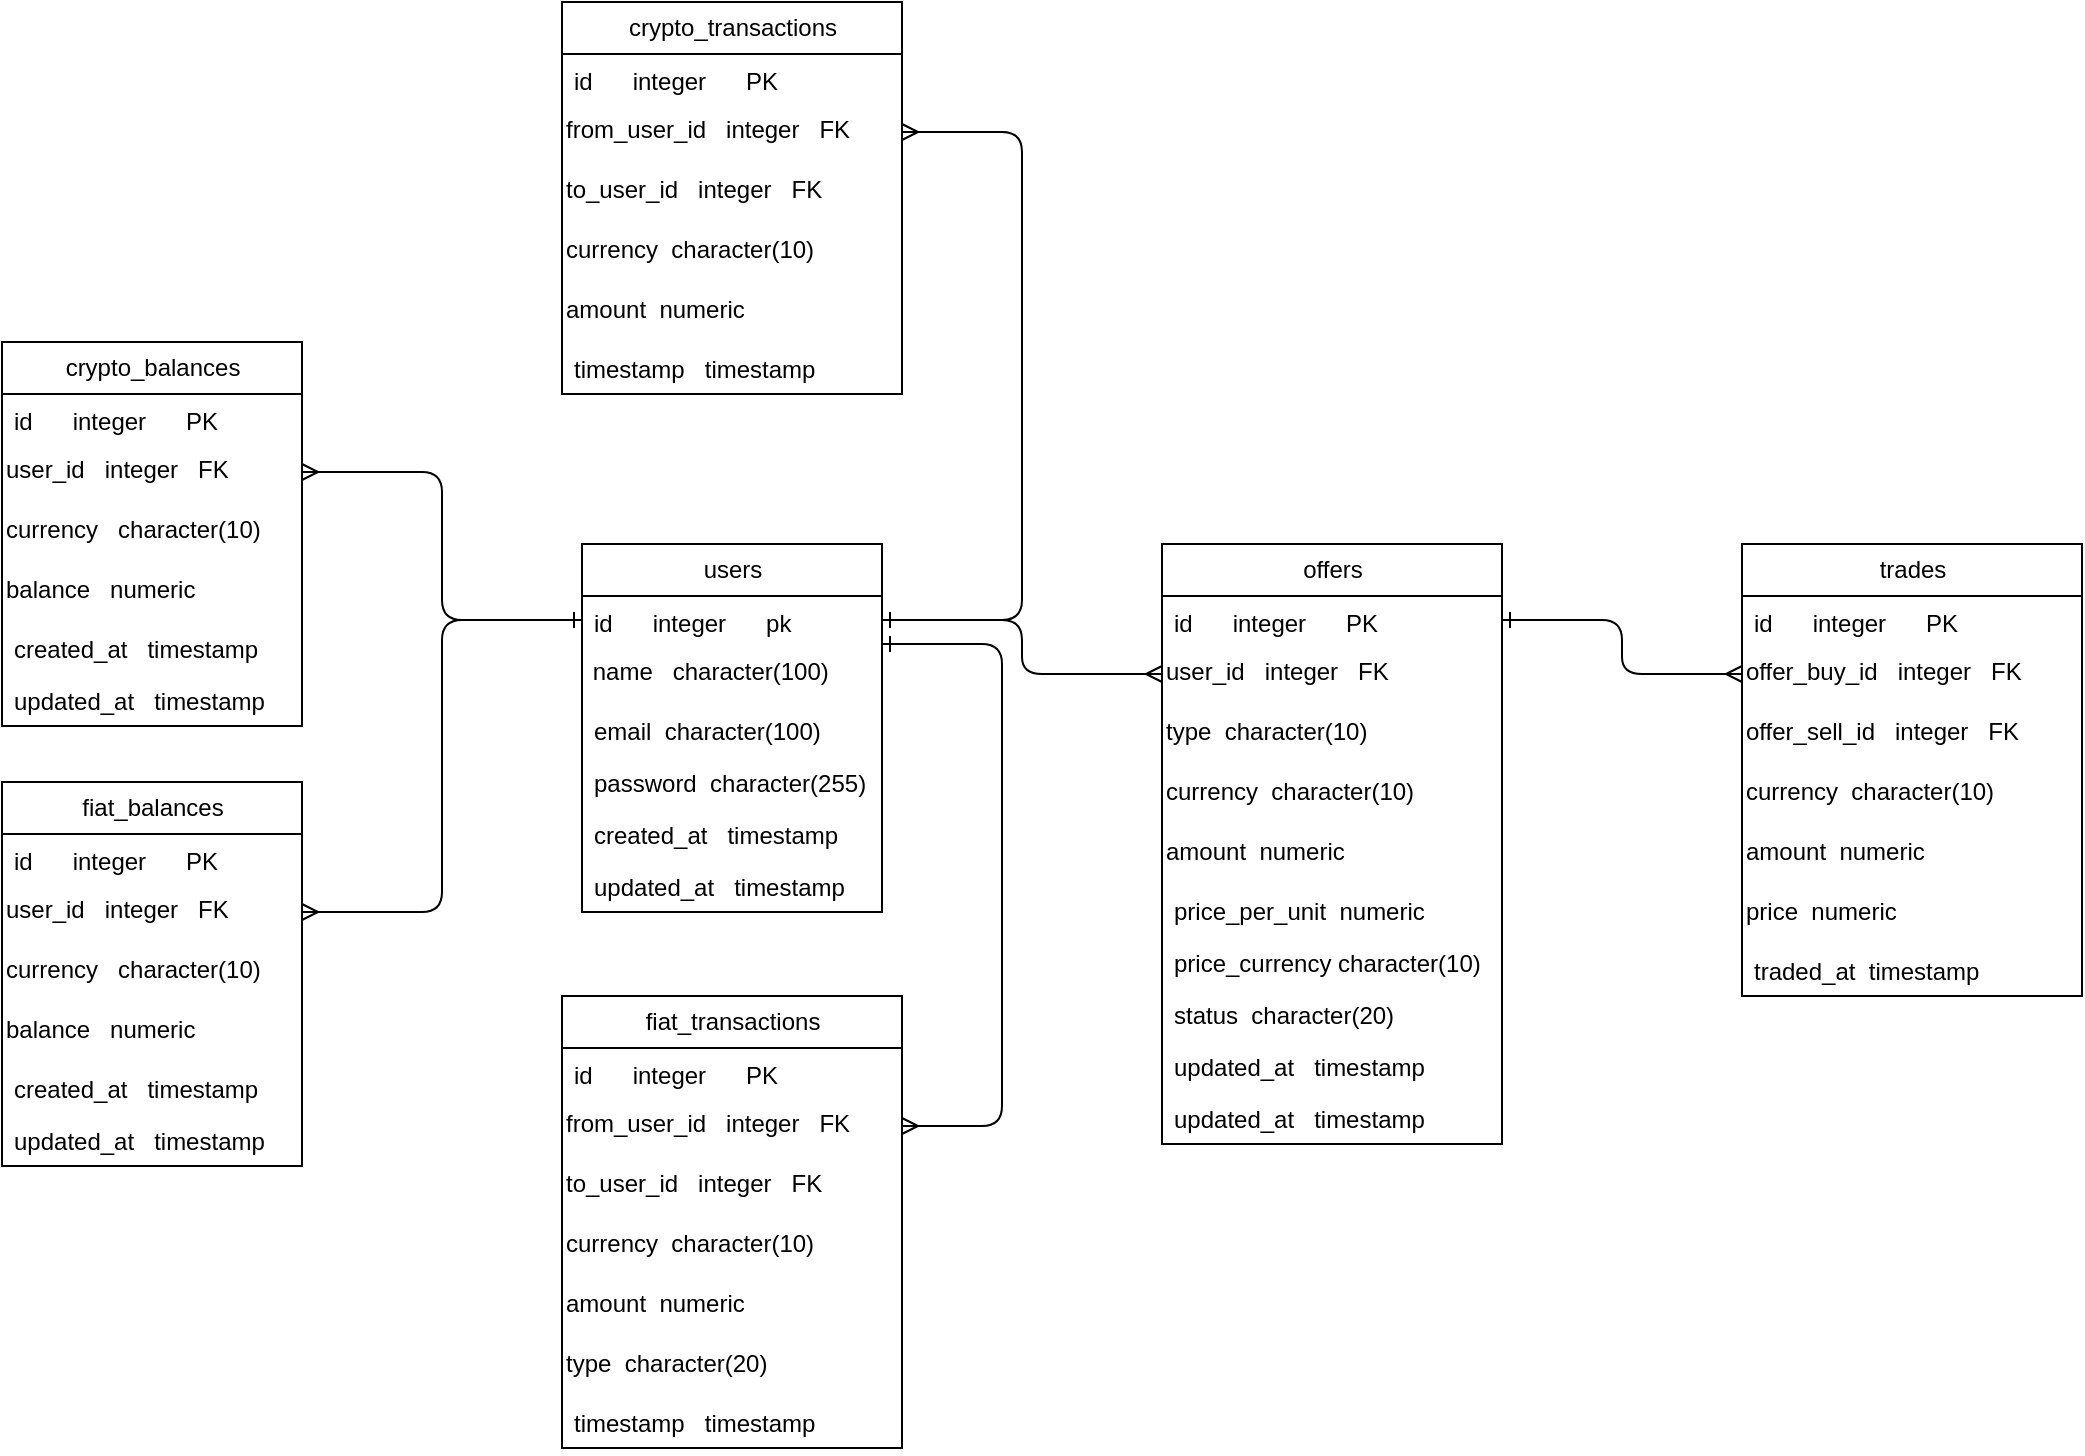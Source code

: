 <mxfile>
    <diagram id="tuGNhOy0ELro_hJdkqRt" name="Page-1">
        <mxGraphModel dx="2005" dy="1923" grid="1" gridSize="10" guides="1" tooltips="1" connect="1" arrows="1" fold="1" page="1" pageScale="1" pageWidth="850" pageHeight="1100" math="0" shadow="0">
            <root>
                <mxCell id="0"/>
                <mxCell id="1" parent="0"/>
                <mxCell id="2" value="users" style="swimlane;fontStyle=0;childLayout=stackLayout;horizontal=1;startSize=26;fillColor=none;horizontalStack=0;resizeParent=1;resizeParentMax=0;resizeLast=0;collapsible=1;marginBottom=0;html=1;" parent="1" vertex="1">
                    <mxGeometry x="20" y="181" width="150" height="184" as="geometry">
                        <mxRectangle x="50" y="170" width="70" height="30" as="alternateBounds"/>
                    </mxGeometry>
                </mxCell>
                <mxCell id="3" value="&lt;span&gt;&lt;/span&gt;&lt;span&gt;&lt;/span&gt;&lt;span style=&quot;white-space:pre-wrap;&quot;&gt;id      integer      pk&lt;/span&gt;" style="text;strokeColor=none;fillColor=none;align=left;verticalAlign=top;spacingLeft=4;spacingRight=4;overflow=hidden;rotatable=0;points=[[0,0.5],[1,0.5]];portConstraint=eastwest;whiteSpace=wrap;html=1;" parent="2" vertex="1">
                    <mxGeometry y="26" width="150" height="24" as="geometry"/>
                </mxCell>
                <mxCell id="16" value="&lt;span&gt;&lt;/span&gt;&lt;span&gt;&lt;/span&gt;&lt;span style=&quot;white-space:pre-wrap;&quot;&gt; name   character(100)&lt;br&gt;&lt;/span&gt;" style="text;whiteSpace=wrap;html=1;" parent="2" vertex="1">
                    <mxGeometry y="50" width="150" height="30" as="geometry"/>
                </mxCell>
                <mxCell id="15" value="&lt;span&gt;&lt;/span&gt;&lt;span&gt;&lt;/span&gt;&lt;span style=&quot;white-space-collapse: preserve;&quot;&gt;email  character(100)&lt;br&gt;&lt;/span&gt;" style="text;strokeColor=none;fillColor=none;align=left;verticalAlign=top;spacingLeft=4;spacingRight=4;overflow=hidden;rotatable=0;points=[[0,0.5],[1,0.5]];portConstraint=eastwest;whiteSpace=wrap;html=1;" parent="2" vertex="1">
                    <mxGeometry y="80" width="150" height="26" as="geometry"/>
                </mxCell>
                <mxCell id="4" value="&lt;span&gt;&lt;/span&gt;&lt;span&gt;&lt;/span&gt;&lt;span style=&quot;white-space-collapse: preserve;&quot;&gt;password  character(255)&lt;br&gt;&lt;/span&gt;" style="text;strokeColor=none;fillColor=none;align=left;verticalAlign=top;spacingLeft=4;spacingRight=4;overflow=hidden;rotatable=0;points=[[0,0.5],[1,0.5]];portConstraint=eastwest;whiteSpace=wrap;html=1;" parent="2" vertex="1">
                    <mxGeometry y="106" width="150" height="26" as="geometry"/>
                </mxCell>
                <mxCell id="14" value="created_at&amp;nbsp; &amp;nbsp;timestamp" style="text;strokeColor=none;fillColor=none;align=left;verticalAlign=top;spacingLeft=4;spacingRight=4;overflow=hidden;rotatable=0;points=[[0,0.5],[1,0.5]];portConstraint=eastwest;whiteSpace=wrap;html=1;" parent="2" vertex="1">
                    <mxGeometry y="132" width="150" height="26" as="geometry"/>
                </mxCell>
                <mxCell id="13" value="updated_at&amp;nbsp; &amp;nbsp;&lt;span style=&quot;color: rgb(0, 0, 0);&quot;&gt;timestamp&lt;/span&gt;" style="text;strokeColor=none;fillColor=none;align=left;verticalAlign=top;spacingLeft=4;spacingRight=4;overflow=hidden;rotatable=0;points=[[0,0.5],[1,0.5]];portConstraint=eastwest;whiteSpace=wrap;html=1;" parent="2" vertex="1">
                    <mxGeometry y="158" width="150" height="26" as="geometry"/>
                </mxCell>
                <mxCell id="58" value="offers" style="swimlane;fontStyle=0;childLayout=stackLayout;horizontal=1;startSize=26;fillColor=none;horizontalStack=0;resizeParent=1;resizeParentMax=0;resizeLast=0;collapsible=1;marginBottom=0;html=1;" parent="1" vertex="1">
                    <mxGeometry x="310" y="181" width="170" height="300" as="geometry">
                        <mxRectangle x="50" y="170" width="70" height="30" as="alternateBounds"/>
                    </mxGeometry>
                </mxCell>
                <mxCell id="59" value="&lt;span&gt;&lt;/span&gt;&lt;span&gt;&lt;/span&gt;&lt;span style=&quot;white-space:pre-wrap;&quot;&gt;id      integer      PK&lt;/span&gt;" style="text;strokeColor=none;fillColor=none;align=left;verticalAlign=top;spacingLeft=4;spacingRight=4;overflow=hidden;rotatable=0;points=[[0,0.5],[1,0.5]];portConstraint=eastwest;whiteSpace=wrap;html=1;" parent="58" vertex="1">
                    <mxGeometry y="26" width="170" height="24" as="geometry"/>
                </mxCell>
                <mxCell id="60" value="&lt;span&gt;&lt;/span&gt;&lt;span&gt;&lt;/span&gt;&lt;span style=&quot;white-space:pre-wrap;&quot;&gt;user_id   integer   FK&lt;br&gt;&lt;/span&gt;" style="text;whiteSpace=wrap;html=1;" parent="58" vertex="1">
                    <mxGeometry y="50" width="170" height="30" as="geometry"/>
                </mxCell>
                <mxCell id="61" value="&lt;span&gt;&lt;/span&gt;&lt;span style=&quot;white-space:pre-wrap;&quot;&gt;type  character(10)&lt;br&gt;&lt;/span&gt;" style="text;whiteSpace=wrap;html=1;" parent="58" vertex="1">
                    <mxGeometry y="80" width="170" height="30" as="geometry"/>
                </mxCell>
                <mxCell id="68" value="&lt;span&gt;&lt;/span&gt;&lt;span&gt;&lt;/span&gt;&lt;span style=&quot;white-space:pre-wrap;&quot;&gt;currency  character(10)&lt;br&gt;&lt;/span&gt;" style="text;whiteSpace=wrap;html=1;" parent="58" vertex="1">
                    <mxGeometry y="110" width="170" height="30" as="geometry"/>
                </mxCell>
                <mxCell id="69" value="&lt;span&gt;&lt;/span&gt;&lt;span style=&quot;white-space:pre-wrap;&quot;&gt;amount  numeric&lt;/span&gt;" style="text;whiteSpace=wrap;html=1;" parent="58" vertex="1">
                    <mxGeometry y="140" width="170" height="30" as="geometry"/>
                </mxCell>
                <mxCell id="66" value="price_per_unit&amp;nbsp; numeric" style="text;strokeColor=none;fillColor=none;align=left;verticalAlign=top;spacingLeft=4;spacingRight=4;overflow=hidden;rotatable=0;points=[[0,0.5],[1,0.5]];portConstraint=eastwest;whiteSpace=wrap;html=1;" parent="58" vertex="1">
                    <mxGeometry y="170" width="170" height="26" as="geometry"/>
                </mxCell>
                <mxCell id="67" value="price_currency character(10)" style="text;strokeColor=none;fillColor=none;align=left;verticalAlign=top;spacingLeft=4;spacingRight=4;overflow=hidden;rotatable=0;points=[[0,0.5],[1,0.5]];portConstraint=eastwest;whiteSpace=wrap;html=1;" parent="58" vertex="1">
                    <mxGeometry y="196" width="170" height="26" as="geometry"/>
                </mxCell>
                <mxCell id="116" value="status&amp;nbsp; character(20)" style="text;strokeColor=none;fillColor=none;align=left;verticalAlign=top;spacingLeft=4;spacingRight=4;overflow=hidden;rotatable=0;points=[[0,0.5],[1,0.5]];portConstraint=eastwest;whiteSpace=wrap;html=1;" vertex="1" parent="58">
                    <mxGeometry y="222" width="170" height="26" as="geometry"/>
                </mxCell>
                <mxCell id="118" value="updated_at&amp;nbsp; &amp;nbsp;&lt;span style=&quot;color: rgb(0, 0, 0);&quot;&gt;timestamp&lt;/span&gt;" style="text;strokeColor=none;fillColor=none;align=left;verticalAlign=top;spacingLeft=4;spacingRight=4;overflow=hidden;rotatable=0;points=[[0,0.5],[1,0.5]];portConstraint=eastwest;whiteSpace=wrap;html=1;" vertex="1" parent="58">
                    <mxGeometry y="248" width="170" height="26" as="geometry"/>
                </mxCell>
                <mxCell id="117" value="updated_at&amp;nbsp; &amp;nbsp;&lt;span style=&quot;color: rgb(0, 0, 0);&quot;&gt;timestamp&lt;/span&gt;" style="text;strokeColor=none;fillColor=none;align=left;verticalAlign=top;spacingLeft=4;spacingRight=4;overflow=hidden;rotatable=0;points=[[0,0.5],[1,0.5]];portConstraint=eastwest;whiteSpace=wrap;html=1;" vertex="1" parent="58">
                    <mxGeometry y="274" width="170" height="26" as="geometry"/>
                </mxCell>
                <mxCell id="109" value="crypto_balances" style="swimlane;fontStyle=0;childLayout=stackLayout;horizontal=1;startSize=26;fillColor=none;horizontalStack=0;resizeParent=1;resizeParentMax=0;resizeLast=0;collapsible=1;marginBottom=0;html=1;" vertex="1" parent="1">
                    <mxGeometry x="-270" y="80" width="150" height="192" as="geometry">
                        <mxRectangle x="50" y="170" width="70" height="30" as="alternateBounds"/>
                    </mxGeometry>
                </mxCell>
                <mxCell id="110" value="&lt;span&gt;&lt;/span&gt;&lt;span&gt;&lt;/span&gt;&lt;span style=&quot;white-space:pre-wrap;&quot;&gt;id      integer      PK&lt;/span&gt;" style="text;strokeColor=none;fillColor=none;align=left;verticalAlign=top;spacingLeft=4;spacingRight=4;overflow=hidden;rotatable=0;points=[[0,0.5],[1,0.5]];portConstraint=eastwest;whiteSpace=wrap;html=1;" vertex="1" parent="109">
                    <mxGeometry y="26" width="150" height="24" as="geometry"/>
                </mxCell>
                <mxCell id="111" value="&lt;span&gt;&lt;/span&gt;&lt;span style=&quot;white-space:pre-wrap;&quot;&gt;user_id   integer   FK&lt;/span&gt;" style="text;whiteSpace=wrap;html=1;" vertex="1" parent="109">
                    <mxGeometry y="50" width="150" height="30" as="geometry"/>
                </mxCell>
                <mxCell id="112" value="&lt;span&gt;&lt;/span&gt;&lt;span&gt;&lt;/span&gt;&lt;span style=&quot;white-space:pre-wrap;&quot;&gt;currency   character(10)&lt;br&gt;&lt;/span&gt;" style="text;whiteSpace=wrap;html=1;" vertex="1" parent="109">
                    <mxGeometry y="80" width="150" height="30" as="geometry"/>
                </mxCell>
                <mxCell id="113" value="&lt;span&gt;&lt;/span&gt;&lt;span&gt;&lt;/span&gt;&lt;span style=&quot;white-space:pre-wrap;&quot;&gt;balance   numeric&lt;br&gt;&lt;br&gt;&lt;/span&gt;" style="text;whiteSpace=wrap;html=1;" vertex="1" parent="109">
                    <mxGeometry y="110" width="150" height="30" as="geometry"/>
                </mxCell>
                <mxCell id="114" value="created_at&amp;nbsp; &amp;nbsp;&lt;span style=&quot;color: rgb(0, 0, 0);&quot;&gt;timestamp&lt;/span&gt;" style="text;strokeColor=none;fillColor=none;align=left;verticalAlign=top;spacingLeft=4;spacingRight=4;overflow=hidden;rotatable=0;points=[[0,0.5],[1,0.5]];portConstraint=eastwest;whiteSpace=wrap;html=1;" vertex="1" parent="109">
                    <mxGeometry y="140" width="150" height="26" as="geometry"/>
                </mxCell>
                <mxCell id="115" value="updated_at&amp;nbsp; &amp;nbsp;&lt;span style=&quot;color: rgb(0, 0, 0);&quot;&gt;timestamp&lt;/span&gt;" style="text;strokeColor=none;fillColor=none;align=left;verticalAlign=top;spacingLeft=4;spacingRight=4;overflow=hidden;rotatable=0;points=[[0,0.5],[1,0.5]];portConstraint=eastwest;whiteSpace=wrap;html=1;" vertex="1" parent="109">
                    <mxGeometry y="166" width="150" height="26" as="geometry"/>
                </mxCell>
                <mxCell id="119" value="fiat_transactions" style="swimlane;fontStyle=0;childLayout=stackLayout;horizontal=1;startSize=26;fillColor=none;horizontalStack=0;resizeParent=1;resizeParentMax=0;resizeLast=0;collapsible=1;marginBottom=0;html=1;" vertex="1" parent="1">
                    <mxGeometry x="10" y="407" width="170" height="226" as="geometry">
                        <mxRectangle x="50" y="170" width="70" height="30" as="alternateBounds"/>
                    </mxGeometry>
                </mxCell>
                <mxCell id="120" value="&lt;span&gt;&lt;/span&gt;&lt;span&gt;&lt;/span&gt;&lt;span style=&quot;white-space:pre-wrap;&quot;&gt;id      integer      PK&lt;/span&gt;" style="text;strokeColor=none;fillColor=none;align=left;verticalAlign=top;spacingLeft=4;spacingRight=4;overflow=hidden;rotatable=0;points=[[0,0.5],[1,0.5]];portConstraint=eastwest;whiteSpace=wrap;html=1;" vertex="1" parent="119">
                    <mxGeometry y="26" width="170" height="24" as="geometry"/>
                </mxCell>
                <mxCell id="121" value="&lt;span&gt;&lt;/span&gt;&lt;span&gt;&lt;/span&gt;&lt;span style=&quot;white-space:pre-wrap;&quot;&gt;from_user_id   integer   FK&lt;br&gt;&lt;/span&gt;" style="text;whiteSpace=wrap;html=1;" vertex="1" parent="119">
                    <mxGeometry y="50" width="170" height="30" as="geometry"/>
                </mxCell>
                <mxCell id="130" value="&lt;span&gt;&lt;/span&gt;&lt;span style=&quot;white-space:pre-wrap;&quot;&gt;to_user_id   integer   FK&lt;br&gt;&lt;/span&gt;" style="text;whiteSpace=wrap;html=1;" vertex="1" parent="119">
                    <mxGeometry y="80" width="170" height="30" as="geometry"/>
                </mxCell>
                <mxCell id="123" value="&lt;span&gt;&lt;/span&gt;&lt;span&gt;&lt;/span&gt;&lt;span style=&quot;white-space:pre-wrap;&quot;&gt;currency  character(10)&lt;br&gt;&lt;/span&gt;" style="text;whiteSpace=wrap;html=1;" vertex="1" parent="119">
                    <mxGeometry y="110" width="170" height="30" as="geometry"/>
                </mxCell>
                <mxCell id="124" value="&lt;span&gt;&lt;/span&gt;&lt;span style=&quot;white-space:pre-wrap;&quot;&gt;amount  numeric&lt;/span&gt;" style="text;whiteSpace=wrap;html=1;" vertex="1" parent="119">
                    <mxGeometry y="140" width="170" height="30" as="geometry"/>
                </mxCell>
                <mxCell id="122" value="&lt;span&gt;&lt;/span&gt;&lt;span style=&quot;white-space:pre-wrap;&quot;&gt;type  character(20)&lt;br&gt;&lt;/span&gt;" style="text;whiteSpace=wrap;html=1;" vertex="1" parent="119">
                    <mxGeometry y="170" width="170" height="30" as="geometry"/>
                </mxCell>
                <mxCell id="128" value="timestamp&amp;nbsp; &amp;nbsp;&lt;span style=&quot;color: rgb(0, 0, 0);&quot;&gt;timestamp&lt;/span&gt;" style="text;strokeColor=none;fillColor=none;align=left;verticalAlign=top;spacingLeft=4;spacingRight=4;overflow=hidden;rotatable=0;points=[[0,0.5],[1,0.5]];portConstraint=eastwest;whiteSpace=wrap;html=1;" vertex="1" parent="119">
                    <mxGeometry y="200" width="170" height="26" as="geometry"/>
                </mxCell>
                <mxCell id="131" value="crypto_transactions" style="swimlane;fontStyle=0;childLayout=stackLayout;horizontal=1;startSize=26;fillColor=none;horizontalStack=0;resizeParent=1;resizeParentMax=0;resizeLast=0;collapsible=1;marginBottom=0;html=1;" vertex="1" parent="1">
                    <mxGeometry x="10" y="-90" width="170" height="196" as="geometry">
                        <mxRectangle x="50" y="170" width="70" height="30" as="alternateBounds"/>
                    </mxGeometry>
                </mxCell>
                <mxCell id="132" value="&lt;span&gt;&lt;/span&gt;&lt;span&gt;&lt;/span&gt;&lt;span style=&quot;white-space:pre-wrap;&quot;&gt;id      integer      PK&lt;/span&gt;" style="text;strokeColor=none;fillColor=none;align=left;verticalAlign=top;spacingLeft=4;spacingRight=4;overflow=hidden;rotatable=0;points=[[0,0.5],[1,0.5]];portConstraint=eastwest;whiteSpace=wrap;html=1;" vertex="1" parent="131">
                    <mxGeometry y="26" width="170" height="24" as="geometry"/>
                </mxCell>
                <mxCell id="133" value="&lt;span&gt;&lt;/span&gt;&lt;span&gt;&lt;/span&gt;&lt;span style=&quot;white-space:pre-wrap;&quot;&gt;from_user_id   integer   FK&lt;br&gt;&lt;/span&gt;" style="text;whiteSpace=wrap;html=1;" vertex="1" parent="131">
                    <mxGeometry y="50" width="170" height="30" as="geometry"/>
                </mxCell>
                <mxCell id="134" value="&lt;span&gt;&lt;/span&gt;&lt;span style=&quot;white-space:pre-wrap;&quot;&gt;to_user_id   integer   FK&lt;br&gt;&lt;/span&gt;" style="text;whiteSpace=wrap;html=1;" vertex="1" parent="131">
                    <mxGeometry y="80" width="170" height="30" as="geometry"/>
                </mxCell>
                <mxCell id="135" value="&lt;span&gt;&lt;/span&gt;&lt;span&gt;&lt;/span&gt;&lt;span style=&quot;white-space:pre-wrap;&quot;&gt;currency  character(10)&lt;br&gt;&lt;/span&gt;" style="text;whiteSpace=wrap;html=1;" vertex="1" parent="131">
                    <mxGeometry y="110" width="170" height="30" as="geometry"/>
                </mxCell>
                <mxCell id="136" value="&lt;span&gt;&lt;/span&gt;&lt;span style=&quot;white-space:pre-wrap;&quot;&gt;amount  numeric&lt;/span&gt;" style="text;whiteSpace=wrap;html=1;" vertex="1" parent="131">
                    <mxGeometry y="140" width="170" height="30" as="geometry"/>
                </mxCell>
                <mxCell id="138" value="timestamp&amp;nbsp; &amp;nbsp;&lt;span style=&quot;color: rgb(0, 0, 0);&quot;&gt;timestamp&lt;/span&gt;" style="text;strokeColor=none;fillColor=none;align=left;verticalAlign=top;spacingLeft=4;spacingRight=4;overflow=hidden;rotatable=0;points=[[0,0.5],[1,0.5]];portConstraint=eastwest;whiteSpace=wrap;html=1;" vertex="1" parent="131">
                    <mxGeometry y="170" width="170" height="26" as="geometry"/>
                </mxCell>
                <mxCell id="139" value="trades" style="swimlane;fontStyle=0;childLayout=stackLayout;horizontal=1;startSize=26;fillColor=none;horizontalStack=0;resizeParent=1;resizeParentMax=0;resizeLast=0;collapsible=1;marginBottom=0;html=1;" vertex="1" parent="1">
                    <mxGeometry x="600" y="181" width="170" height="226" as="geometry">
                        <mxRectangle x="50" y="170" width="70" height="30" as="alternateBounds"/>
                    </mxGeometry>
                </mxCell>
                <mxCell id="140" value="&lt;span&gt;&lt;/span&gt;&lt;span&gt;&lt;/span&gt;&lt;span style=&quot;white-space:pre-wrap;&quot;&gt;id      integer      PK&lt;/span&gt;" style="text;strokeColor=none;fillColor=none;align=left;verticalAlign=top;spacingLeft=4;spacingRight=4;overflow=hidden;rotatable=0;points=[[0,0.5],[1,0.5]];portConstraint=eastwest;whiteSpace=wrap;html=1;" vertex="1" parent="139">
                    <mxGeometry y="26" width="170" height="24" as="geometry"/>
                </mxCell>
                <mxCell id="141" value="&lt;span&gt;&lt;/span&gt;&lt;span style=&quot;white-space:pre-wrap;&quot;&gt;offer_buy_id   integer   FK&lt;br&gt;&lt;/span&gt;" style="text;whiteSpace=wrap;html=1;" vertex="1" parent="139">
                    <mxGeometry y="50" width="170" height="30" as="geometry"/>
                </mxCell>
                <mxCell id="142" value="&lt;span&gt;&lt;/span&gt;&lt;span style=&quot;white-space:pre-wrap;&quot;&gt;offer_sell_id   integer   FK&lt;br&gt;&lt;/span&gt;" style="text;whiteSpace=wrap;html=1;" vertex="1" parent="139">
                    <mxGeometry y="80" width="170" height="30" as="geometry"/>
                </mxCell>
                <mxCell id="143" value="&lt;span&gt;&lt;/span&gt;&lt;span&gt;&lt;/span&gt;&lt;span style=&quot;white-space:pre-wrap;&quot;&gt;currency  character(10)&lt;br&gt;&lt;/span&gt;" style="text;whiteSpace=wrap;html=1;" vertex="1" parent="139">
                    <mxGeometry y="110" width="170" height="30" as="geometry"/>
                </mxCell>
                <mxCell id="144" value="&lt;span&gt;&lt;/span&gt;&lt;span style=&quot;white-space:pre-wrap;&quot;&gt;amount  numeric&lt;/span&gt;" style="text;whiteSpace=wrap;html=1;" vertex="1" parent="139">
                    <mxGeometry y="140" width="170" height="30" as="geometry"/>
                </mxCell>
                <mxCell id="145" value="&lt;span&gt;&lt;/span&gt;&lt;span style=&quot;white-space:pre-wrap;&quot;&gt;price  numeric&lt;br&gt;&lt;/span&gt;" style="text;whiteSpace=wrap;html=1;" vertex="1" parent="139">
                    <mxGeometry y="170" width="170" height="30" as="geometry"/>
                </mxCell>
                <mxCell id="146" value="traded_at&amp;nbsp;&amp;nbsp;&lt;span style=&quot;color: rgb(0, 0, 0);&quot;&gt;timestamp&lt;/span&gt;" style="text;strokeColor=none;fillColor=none;align=left;verticalAlign=top;spacingLeft=4;spacingRight=4;overflow=hidden;rotatable=0;points=[[0,0.5],[1,0.5]];portConstraint=eastwest;whiteSpace=wrap;html=1;" vertex="1" parent="139">
                    <mxGeometry y="200" width="170" height="26" as="geometry"/>
                </mxCell>
                <mxCell id="147" style="edgeStyle=orthogonalEdgeStyle;html=1;exitX=1;exitY=0.5;exitDx=0;exitDy=0;entryX=0;entryY=0.5;entryDx=0;entryDy=0;endArrow=ERmany;endFill=0;startArrow=ERone;startFill=0;" edge="1" parent="1" source="3" target="60">
                    <mxGeometry relative="1" as="geometry"/>
                </mxCell>
                <mxCell id="148" style="edgeStyle=orthogonalEdgeStyle;html=1;exitX=0;exitY=0.5;exitDx=0;exitDy=0;entryX=1;entryY=0.5;entryDx=0;entryDy=0;endArrow=ERmany;endFill=0;startArrow=ERone;startFill=0;" edge="1" parent="1" source="3" target="111">
                    <mxGeometry relative="1" as="geometry"/>
                </mxCell>
                <mxCell id="81" value="fiat_balances" style="swimlane;fontStyle=0;childLayout=stackLayout;horizontal=1;startSize=26;fillColor=none;horizontalStack=0;resizeParent=1;resizeParentMax=0;resizeLast=0;collapsible=1;marginBottom=0;html=1;" parent="1" vertex="1">
                    <mxGeometry x="-270" y="300" width="150" height="192" as="geometry">
                        <mxRectangle x="50" y="170" width="70" height="30" as="alternateBounds"/>
                    </mxGeometry>
                </mxCell>
                <mxCell id="82" value="&lt;span&gt;&lt;/span&gt;&lt;span&gt;&lt;/span&gt;&lt;span style=&quot;white-space:pre-wrap;&quot;&gt;id      integer      PK&lt;/span&gt;" style="text;strokeColor=none;fillColor=none;align=left;verticalAlign=top;spacingLeft=4;spacingRight=4;overflow=hidden;rotatable=0;points=[[0,0.5],[1,0.5]];portConstraint=eastwest;whiteSpace=wrap;html=1;" parent="81" vertex="1">
                    <mxGeometry y="26" width="150" height="24" as="geometry"/>
                </mxCell>
                <mxCell id="91" value="&lt;span&gt;&lt;/span&gt;&lt;span style=&quot;white-space:pre-wrap;&quot;&gt;user_id   integer   FK&lt;/span&gt;" style="text;whiteSpace=wrap;html=1;" parent="81" vertex="1">
                    <mxGeometry y="50" width="150" height="30" as="geometry"/>
                </mxCell>
                <mxCell id="84" value="&lt;span&gt;&lt;/span&gt;&lt;span&gt;&lt;/span&gt;&lt;span style=&quot;white-space:pre-wrap;&quot;&gt;currency   character(10)&lt;br&gt;&lt;/span&gt;" style="text;whiteSpace=wrap;html=1;" parent="81" vertex="1">
                    <mxGeometry y="80" width="150" height="30" as="geometry"/>
                </mxCell>
                <mxCell id="96" value="&lt;span&gt;&lt;/span&gt;&lt;span&gt;&lt;/span&gt;&lt;span style=&quot;white-space:pre-wrap;&quot;&gt;balance   numeric&lt;br&gt;&lt;br&gt;&lt;/span&gt;" style="text;whiteSpace=wrap;html=1;" parent="81" vertex="1">
                    <mxGeometry y="110" width="150" height="30" as="geometry"/>
                </mxCell>
                <mxCell id="89" value="created_at&amp;nbsp; &amp;nbsp;&lt;span style=&quot;color: rgb(0, 0, 0);&quot;&gt;timestamp&lt;/span&gt;" style="text;strokeColor=none;fillColor=none;align=left;verticalAlign=top;spacingLeft=4;spacingRight=4;overflow=hidden;rotatable=0;points=[[0,0.5],[1,0.5]];portConstraint=eastwest;whiteSpace=wrap;html=1;" parent="81" vertex="1">
                    <mxGeometry y="140" width="150" height="26" as="geometry"/>
                </mxCell>
                <mxCell id="90" value="updated_at&amp;nbsp; &amp;nbsp;&lt;span style=&quot;color: rgb(0, 0, 0);&quot;&gt;timestamp&lt;/span&gt;" style="text;strokeColor=none;fillColor=none;align=left;verticalAlign=top;spacingLeft=4;spacingRight=4;overflow=hidden;rotatable=0;points=[[0,0.5],[1,0.5]];portConstraint=eastwest;whiteSpace=wrap;html=1;" parent="81" vertex="1">
                    <mxGeometry y="166" width="150" height="26" as="geometry"/>
                </mxCell>
                <mxCell id="149" style="edgeStyle=orthogonalEdgeStyle;html=1;exitX=0;exitY=0.5;exitDx=0;exitDy=0;entryX=1;entryY=0.5;entryDx=0;entryDy=0;endArrow=ERmany;endFill=0;startArrow=ERone;startFill=0;" edge="1" parent="1" source="3" target="91">
                    <mxGeometry relative="1" as="geometry"/>
                </mxCell>
                <mxCell id="150" style="edgeStyle=orthogonalEdgeStyle;html=1;exitX=1;exitY=0.5;exitDx=0;exitDy=0;entryX=0;entryY=0.5;entryDx=0;entryDy=0;endArrow=ERmany;endFill=0;startArrow=ERone;startFill=0;" edge="1" parent="1" source="59" target="141">
                    <mxGeometry relative="1" as="geometry"/>
                </mxCell>
                <mxCell id="151" style="edgeStyle=orthogonalEdgeStyle;html=1;exitX=1;exitY=0;exitDx=0;exitDy=0;entryX=1;entryY=0.5;entryDx=0;entryDy=0;endArrow=ERmany;endFill=0;startArrow=ERone;startFill=0;" edge="1" parent="1" source="16" target="121">
                    <mxGeometry relative="1" as="geometry">
                        <Array as="points">
                            <mxPoint x="230" y="231"/>
                            <mxPoint x="230" y="472"/>
                        </Array>
                    </mxGeometry>
                </mxCell>
                <mxCell id="152" style="edgeStyle=orthogonalEdgeStyle;html=1;exitX=1;exitY=0.5;exitDx=0;exitDy=0;entryX=1;entryY=0.5;entryDx=0;entryDy=0;endArrow=ERmany;endFill=0;startArrow=ERone;startFill=0;" edge="1" parent="1" source="3" target="133">
                    <mxGeometry relative="1" as="geometry">
                        <Array as="points">
                            <mxPoint x="240" y="219"/>
                            <mxPoint x="240" y="-25"/>
                        </Array>
                    </mxGeometry>
                </mxCell>
            </root>
        </mxGraphModel>
    </diagram>
</mxfile>
